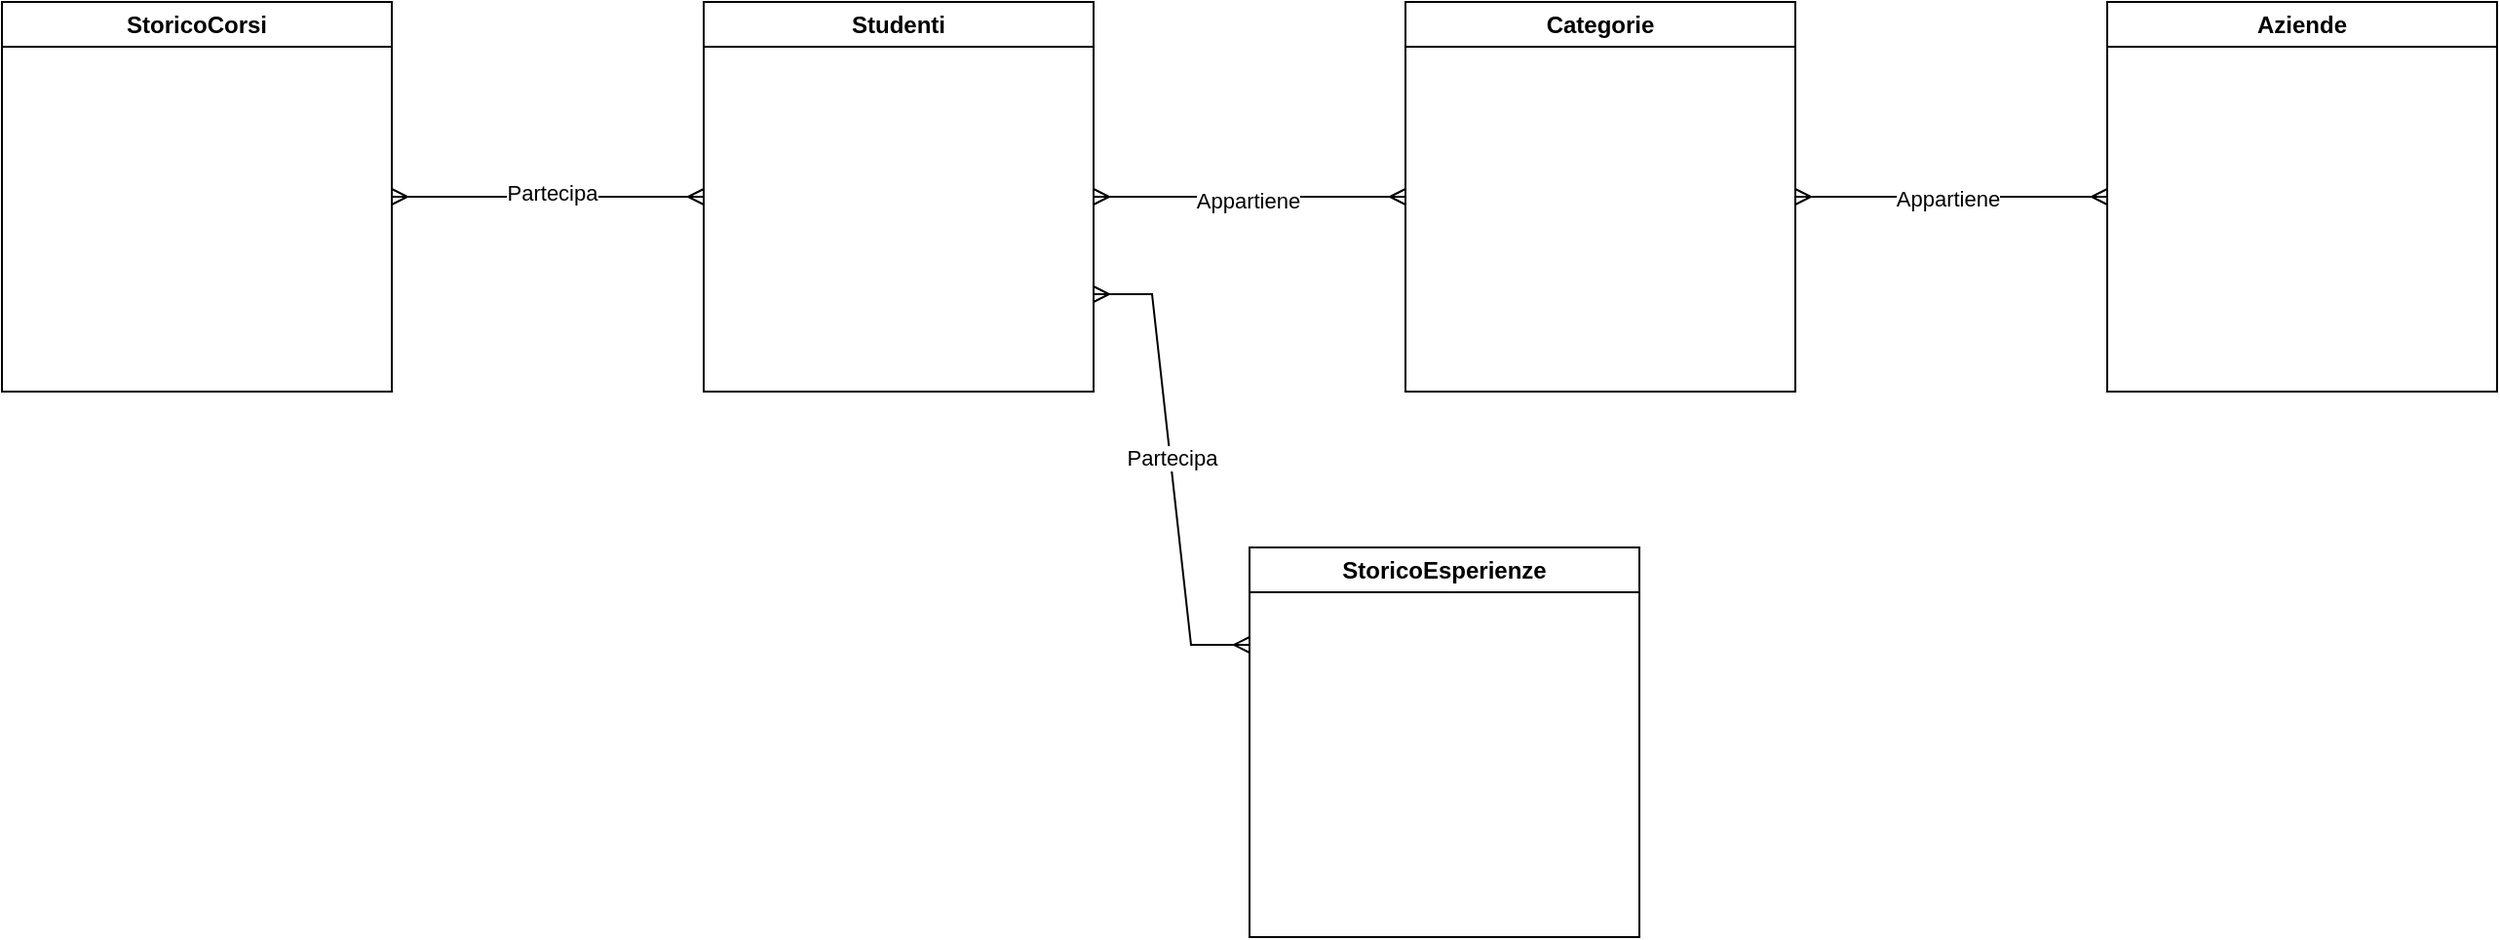 <mxfile version="25.0.3">
  <diagram id="R2lEEEUBdFMjLlhIrx00" name="Page-1">
    <mxGraphModel dx="1366" dy="694" grid="1" gridSize="10" guides="1" tooltips="1" connect="1" arrows="1" fold="1" page="1" pageScale="1" pageWidth="2000" pageHeight="2000" math="0" shadow="0" extFonts="Permanent Marker^https://fonts.googleapis.com/css?family=Permanent+Marker">
      <root>
        <mxCell id="0" />
        <mxCell id="1" parent="0" />
        <mxCell id="l97ZodxlSHaOKT2NLiHh-1" value="&lt;div&gt;Studenti&lt;/div&gt;" style="swimlane;whiteSpace=wrap;html=1;" vertex="1" parent="1">
          <mxGeometry x="880" y="40" width="200" height="200" as="geometry" />
        </mxCell>
        <mxCell id="l97ZodxlSHaOKT2NLiHh-2" value="StoricoCorsi" style="swimlane;whiteSpace=wrap;html=1;" vertex="1" parent="1">
          <mxGeometry x="520" y="40" width="200" height="200" as="geometry" />
        </mxCell>
        <mxCell id="l97ZodxlSHaOKT2NLiHh-6" value="StoricoEsperienze" style="swimlane;whiteSpace=wrap;html=1;" vertex="1" parent="1">
          <mxGeometry x="1160" y="320" width="200" height="200" as="geometry" />
        </mxCell>
        <mxCell id="l97ZodxlSHaOKT2NLiHh-8" value="" style="edgeStyle=entityRelationEdgeStyle;fontSize=12;html=1;endArrow=ERmany;startArrow=ERmany;rounded=0;entryX=0;entryY=0.5;entryDx=0;entryDy=0;exitX=1;exitY=0.5;exitDx=0;exitDy=0;" edge="1" parent="1" source="l97ZodxlSHaOKT2NLiHh-2" target="l97ZodxlSHaOKT2NLiHh-1">
          <mxGeometry width="100" height="100" relative="1" as="geometry">
            <mxPoint x="810" y="370" as="sourcePoint" />
            <mxPoint x="910" y="270" as="targetPoint" />
          </mxGeometry>
        </mxCell>
        <mxCell id="l97ZodxlSHaOKT2NLiHh-9" value="&lt;div&gt;Partecipa&lt;/div&gt;" style="edgeLabel;html=1;align=center;verticalAlign=middle;resizable=0;points=[];" vertex="1" connectable="0" parent="l97ZodxlSHaOKT2NLiHh-8">
          <mxGeometry x="0.018" y="2" relative="1" as="geometry">
            <mxPoint as="offset" />
          </mxGeometry>
        </mxCell>
        <mxCell id="l97ZodxlSHaOKT2NLiHh-10" value="" style="edgeStyle=entityRelationEdgeStyle;fontSize=12;html=1;endArrow=ERmany;startArrow=ERmany;rounded=0;entryX=1;entryY=0.75;entryDx=0;entryDy=0;exitX=0;exitY=0.25;exitDx=0;exitDy=0;" edge="1" parent="1" source="l97ZodxlSHaOKT2NLiHh-6" target="l97ZodxlSHaOKT2NLiHh-1">
          <mxGeometry width="100" height="100" relative="1" as="geometry">
            <mxPoint x="760" y="290" as="sourcePoint" />
            <mxPoint x="860" y="190" as="targetPoint" />
            <Array as="points">
              <mxPoint x="1170" y="150" />
              <mxPoint x="1000" y="290" />
              <mxPoint x="1120" y="210" />
              <mxPoint x="1100" y="150" />
              <mxPoint x="1000" y="290" />
              <mxPoint x="1110" y="140" />
              <mxPoint x="990" y="300" />
              <mxPoint x="990" y="280" />
              <mxPoint x="1000" y="270" />
            </Array>
          </mxGeometry>
        </mxCell>
        <mxCell id="l97ZodxlSHaOKT2NLiHh-18" value="Partecipa" style="edgeLabel;html=1;align=center;verticalAlign=middle;resizable=0;points=[];" vertex="1" connectable="0" parent="l97ZodxlSHaOKT2NLiHh-10">
          <mxGeometry x="0.053" relative="1" as="geometry">
            <mxPoint as="offset" />
          </mxGeometry>
        </mxCell>
        <mxCell id="l97ZodxlSHaOKT2NLiHh-11" value="Categorie" style="swimlane;whiteSpace=wrap;html=1;" vertex="1" parent="1">
          <mxGeometry x="1240" y="40" width="200" height="200" as="geometry" />
        </mxCell>
        <mxCell id="l97ZodxlSHaOKT2NLiHh-12" value="" style="edgeStyle=entityRelationEdgeStyle;fontSize=12;html=1;endArrow=ERmany;startArrow=ERmany;rounded=0;entryX=0;entryY=0.5;entryDx=0;entryDy=0;exitX=1;exitY=0.5;exitDx=0;exitDy=0;" edge="1" parent="1" source="l97ZodxlSHaOKT2NLiHh-1" target="l97ZodxlSHaOKT2NLiHh-11">
          <mxGeometry width="100" height="100" relative="1" as="geometry">
            <mxPoint x="1370" y="340" as="sourcePoint" />
            <mxPoint x="1470" y="240" as="targetPoint" />
          </mxGeometry>
        </mxCell>
        <mxCell id="l97ZodxlSHaOKT2NLiHh-16" value="Appartiene" style="edgeLabel;html=1;align=center;verticalAlign=middle;resizable=0;points=[];" vertex="1" connectable="0" parent="l97ZodxlSHaOKT2NLiHh-12">
          <mxGeometry x="-0.015" y="-2" relative="1" as="geometry">
            <mxPoint as="offset" />
          </mxGeometry>
        </mxCell>
        <mxCell id="l97ZodxlSHaOKT2NLiHh-14" value="Aziende" style="swimlane;whiteSpace=wrap;html=1;" vertex="1" parent="1">
          <mxGeometry x="1600" y="40" width="200" height="200" as="geometry" />
        </mxCell>
        <mxCell id="l97ZodxlSHaOKT2NLiHh-15" value="" style="edgeStyle=entityRelationEdgeStyle;fontSize=12;html=1;endArrow=ERmany;startArrow=ERmany;rounded=0;entryX=0;entryY=0.5;entryDx=0;entryDy=0;exitX=1;exitY=0.5;exitDx=0;exitDy=0;" edge="1" parent="1" source="l97ZodxlSHaOKT2NLiHh-11" target="l97ZodxlSHaOKT2NLiHh-14">
          <mxGeometry width="100" height="100" relative="1" as="geometry">
            <mxPoint x="1370" y="340" as="sourcePoint" />
            <mxPoint x="1470" y="240" as="targetPoint" />
            <Array as="points">
              <mxPoint x="1600" y="140" />
            </Array>
          </mxGeometry>
        </mxCell>
        <mxCell id="l97ZodxlSHaOKT2NLiHh-17" value="Appartiene" style="edgeLabel;html=1;align=center;verticalAlign=middle;resizable=0;points=[];" vertex="1" connectable="0" parent="l97ZodxlSHaOKT2NLiHh-15">
          <mxGeometry x="-0.027" y="-1" relative="1" as="geometry">
            <mxPoint as="offset" />
          </mxGeometry>
        </mxCell>
      </root>
    </mxGraphModel>
  </diagram>
</mxfile>
